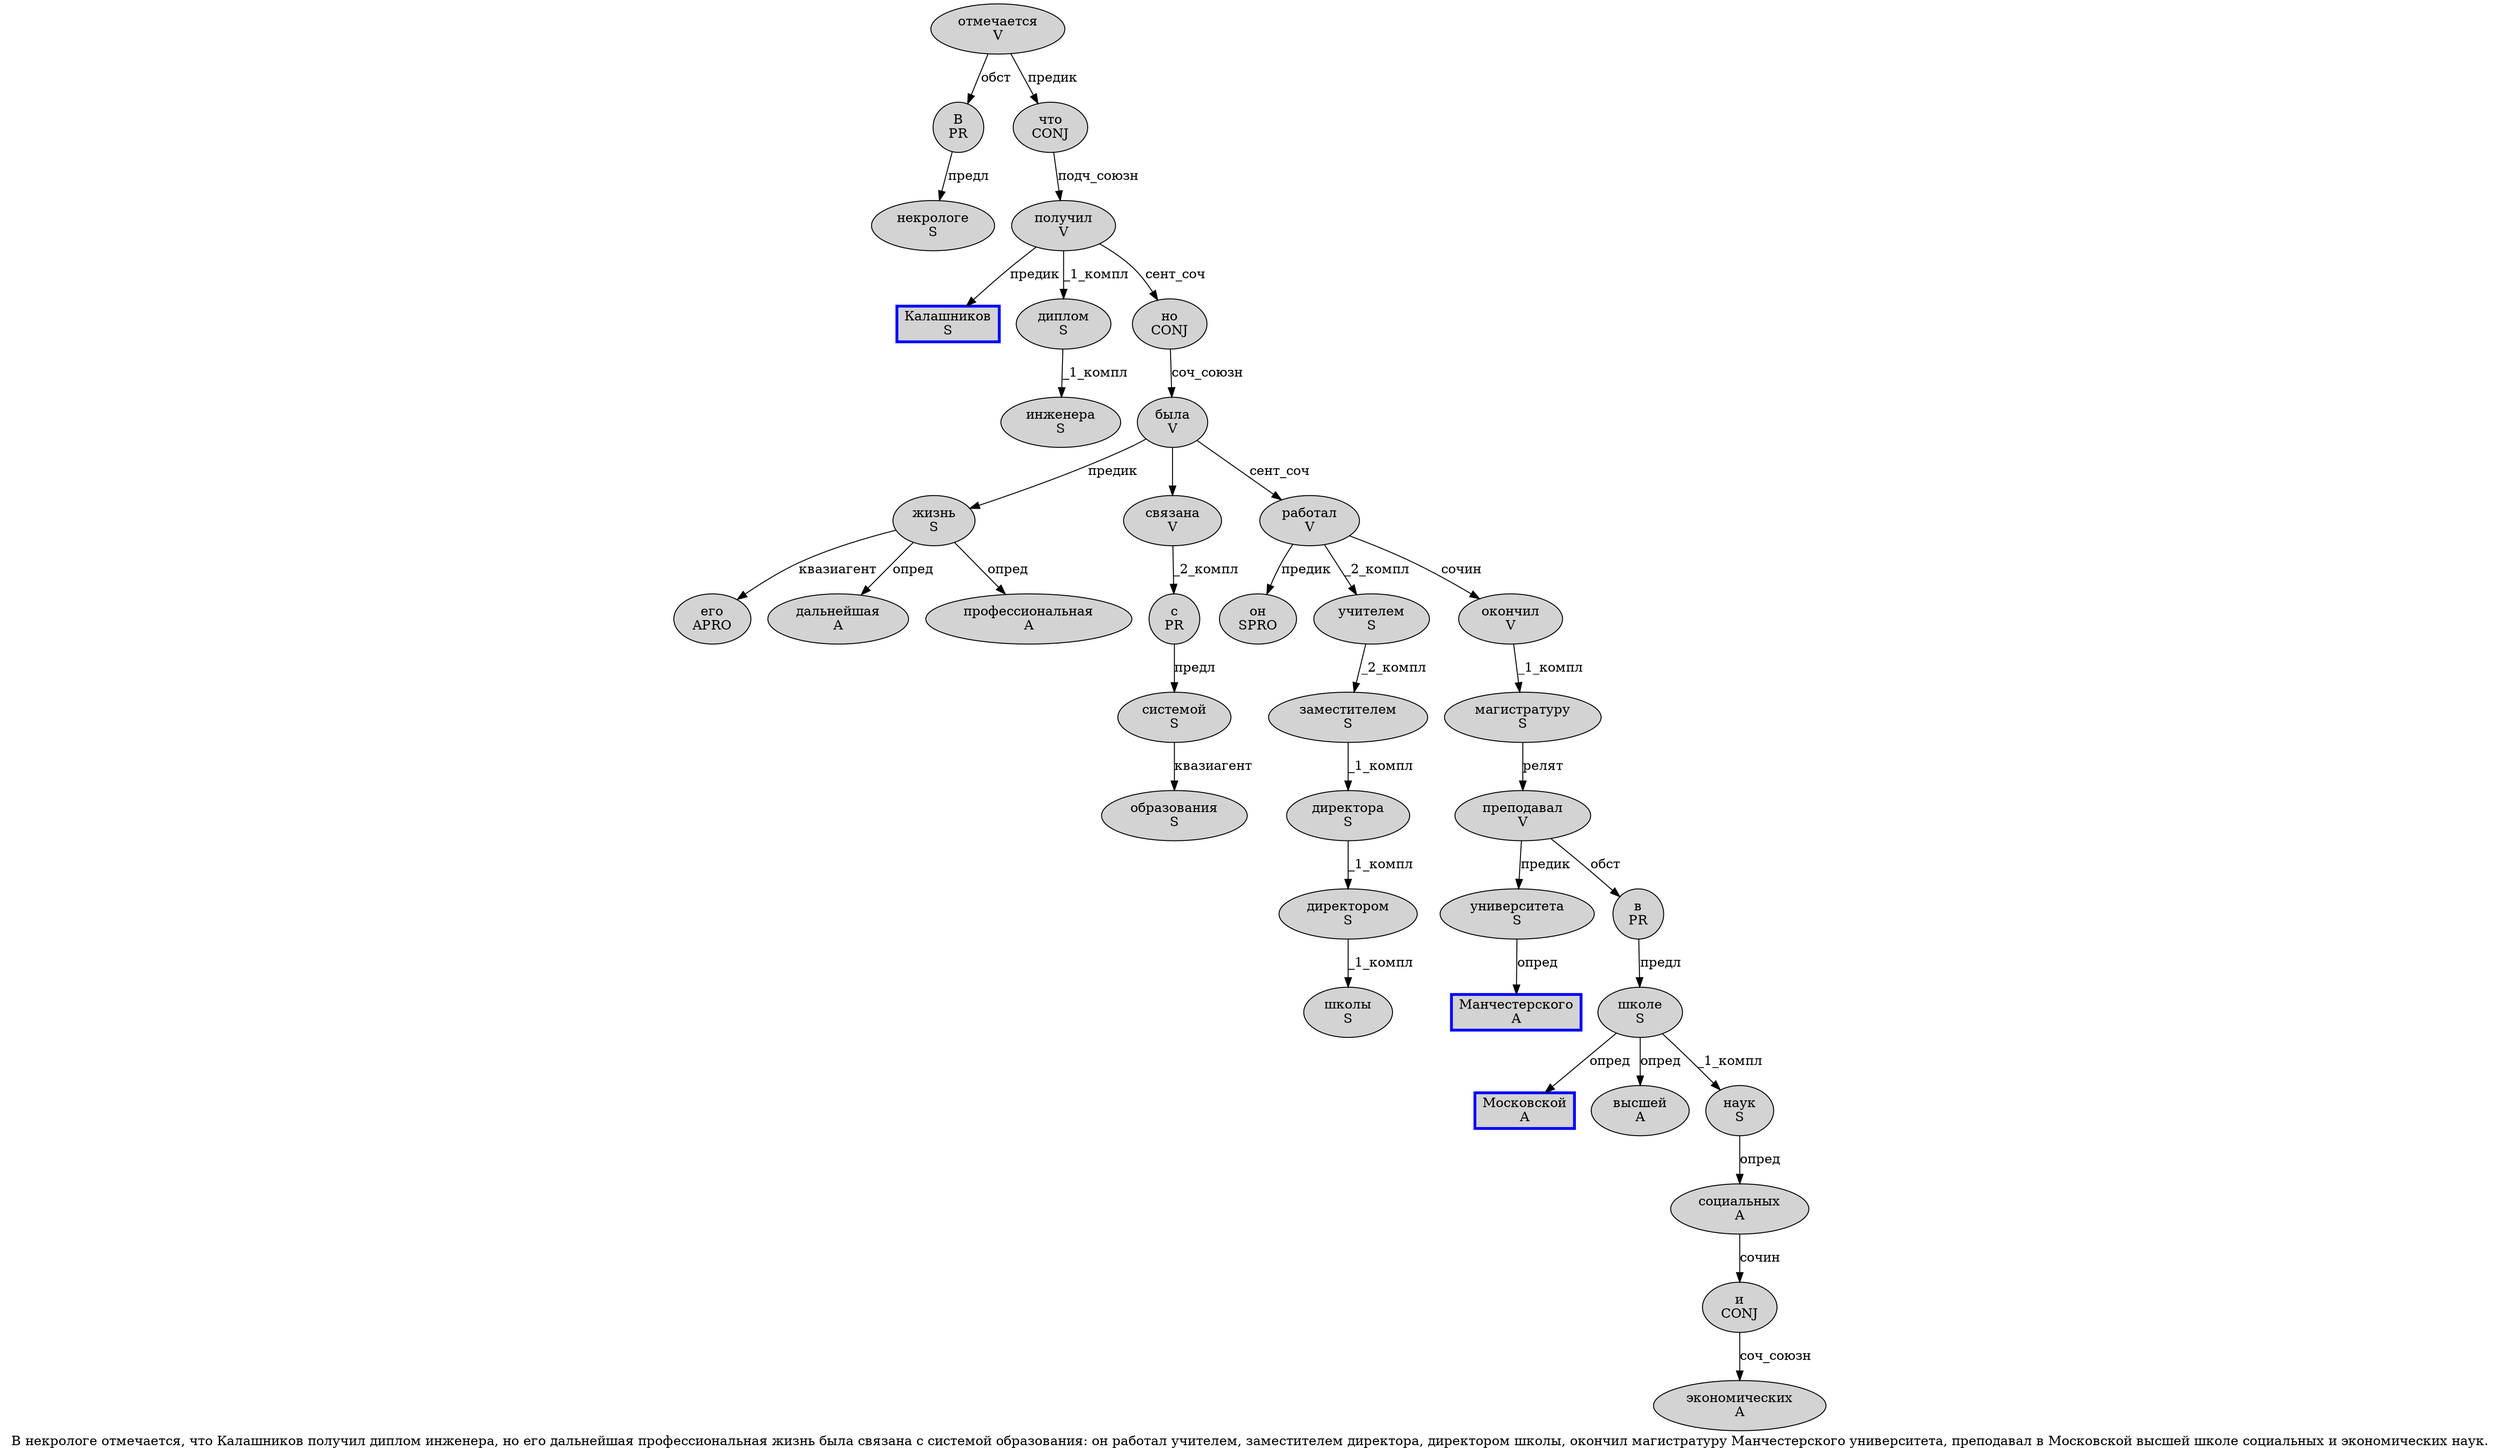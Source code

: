 digraph SENTENCE_197 {
	graph [label="В некрологе отмечается, что Калашников получил диплом инженера, но его дальнейшая профессиональная жизнь была связана с системой образования: он работал учителем, заместителем директора, директором школы, окончил магистратуру Манчестерского университета, преподавал в Московской высшей школе социальных и экономических наук."]
	node [style=filled]
		0 [label="В
PR" color="" fillcolor=lightgray penwidth=1 shape=ellipse]
		1 [label="некрологе
S" color="" fillcolor=lightgray penwidth=1 shape=ellipse]
		2 [label="отмечается
V" color="" fillcolor=lightgray penwidth=1 shape=ellipse]
		4 [label="что
CONJ" color="" fillcolor=lightgray penwidth=1 shape=ellipse]
		5 [label="Калашников
S" color=blue fillcolor=lightgray penwidth=3 shape=box]
		6 [label="получил
V" color="" fillcolor=lightgray penwidth=1 shape=ellipse]
		7 [label="диплом
S" color="" fillcolor=lightgray penwidth=1 shape=ellipse]
		8 [label="инженера
S" color="" fillcolor=lightgray penwidth=1 shape=ellipse]
		10 [label="но
CONJ" color="" fillcolor=lightgray penwidth=1 shape=ellipse]
		11 [label="его
APRO" color="" fillcolor=lightgray penwidth=1 shape=ellipse]
		12 [label="дальнейшая
A" color="" fillcolor=lightgray penwidth=1 shape=ellipse]
		13 [label="профессиональная
A" color="" fillcolor=lightgray penwidth=1 shape=ellipse]
		14 [label="жизнь
S" color="" fillcolor=lightgray penwidth=1 shape=ellipse]
		15 [label="была
V" color="" fillcolor=lightgray penwidth=1 shape=ellipse]
		16 [label="связана
V" color="" fillcolor=lightgray penwidth=1 shape=ellipse]
		17 [label="с
PR" color="" fillcolor=lightgray penwidth=1 shape=ellipse]
		18 [label="системой
S" color="" fillcolor=lightgray penwidth=1 shape=ellipse]
		19 [label="образования
S" color="" fillcolor=lightgray penwidth=1 shape=ellipse]
		21 [label="он
SPRO" color="" fillcolor=lightgray penwidth=1 shape=ellipse]
		22 [label="работал
V" color="" fillcolor=lightgray penwidth=1 shape=ellipse]
		23 [label="учителем
S" color="" fillcolor=lightgray penwidth=1 shape=ellipse]
		25 [label="заместителем
S" color="" fillcolor=lightgray penwidth=1 shape=ellipse]
		26 [label="директора
S" color="" fillcolor=lightgray penwidth=1 shape=ellipse]
		28 [label="директором
S" color="" fillcolor=lightgray penwidth=1 shape=ellipse]
		29 [label="школы
S" color="" fillcolor=lightgray penwidth=1 shape=ellipse]
		31 [label="окончил
V" color="" fillcolor=lightgray penwidth=1 shape=ellipse]
		32 [label="магистратуру
S" color="" fillcolor=lightgray penwidth=1 shape=ellipse]
		33 [label="Манчестерского
A" color=blue fillcolor=lightgray penwidth=3 shape=box]
		34 [label="университета
S" color="" fillcolor=lightgray penwidth=1 shape=ellipse]
		36 [label="преподавал
V" color="" fillcolor=lightgray penwidth=1 shape=ellipse]
		37 [label="в
PR" color="" fillcolor=lightgray penwidth=1 shape=ellipse]
		38 [label="Московской
A" color=blue fillcolor=lightgray penwidth=3 shape=box]
		39 [label="высшей
A" color="" fillcolor=lightgray penwidth=1 shape=ellipse]
		40 [label="школе
S" color="" fillcolor=lightgray penwidth=1 shape=ellipse]
		41 [label="социальных
A" color="" fillcolor=lightgray penwidth=1 shape=ellipse]
		42 [label="и
CONJ" color="" fillcolor=lightgray penwidth=1 shape=ellipse]
		43 [label="экономических
A" color="" fillcolor=lightgray penwidth=1 shape=ellipse]
		44 [label="наук
S" color="" fillcolor=lightgray penwidth=1 shape=ellipse]
			2 -> 0 [label="обст"]
			2 -> 4 [label="предик"]
			4 -> 6 [label="подч_союзн"]
			14 -> 11 [label="квазиагент"]
			14 -> 12 [label="опред"]
			14 -> 13 [label="опред"]
			16 -> 17 [label="_2_компл"]
			10 -> 15 [label="соч_союзн"]
			6 -> 5 [label="предик"]
			6 -> 7 [label="_1_компл"]
			6 -> 10 [label="сент_соч"]
			0 -> 1 [label="предл"]
			36 -> 34 [label="предик"]
			36 -> 37 [label="обст"]
			42 -> 43 [label="соч_союзн"]
			7 -> 8 [label="_1_компл"]
			31 -> 32 [label="_1_компл"]
			22 -> 21 [label="предик"]
			22 -> 23 [label="_2_компл"]
			22 -> 31 [label="сочин"]
			34 -> 33 [label="опред"]
			28 -> 29 [label="_1_компл"]
			37 -> 40 [label="предл"]
			44 -> 41 [label="опред"]
			26 -> 28 [label="_1_компл"]
			25 -> 26 [label="_1_компл"]
			40 -> 38 [label="опред"]
			40 -> 39 [label="опред"]
			40 -> 44 [label="_1_компл"]
			18 -> 19 [label="квазиагент"]
			17 -> 18 [label="предл"]
			32 -> 36 [label="релят"]
			41 -> 42 [label="сочин"]
			23 -> 25 [label="_2_компл"]
			15 -> 14 [label="предик"]
			15 -> 16
			15 -> 22 [label="сент_соч"]
}